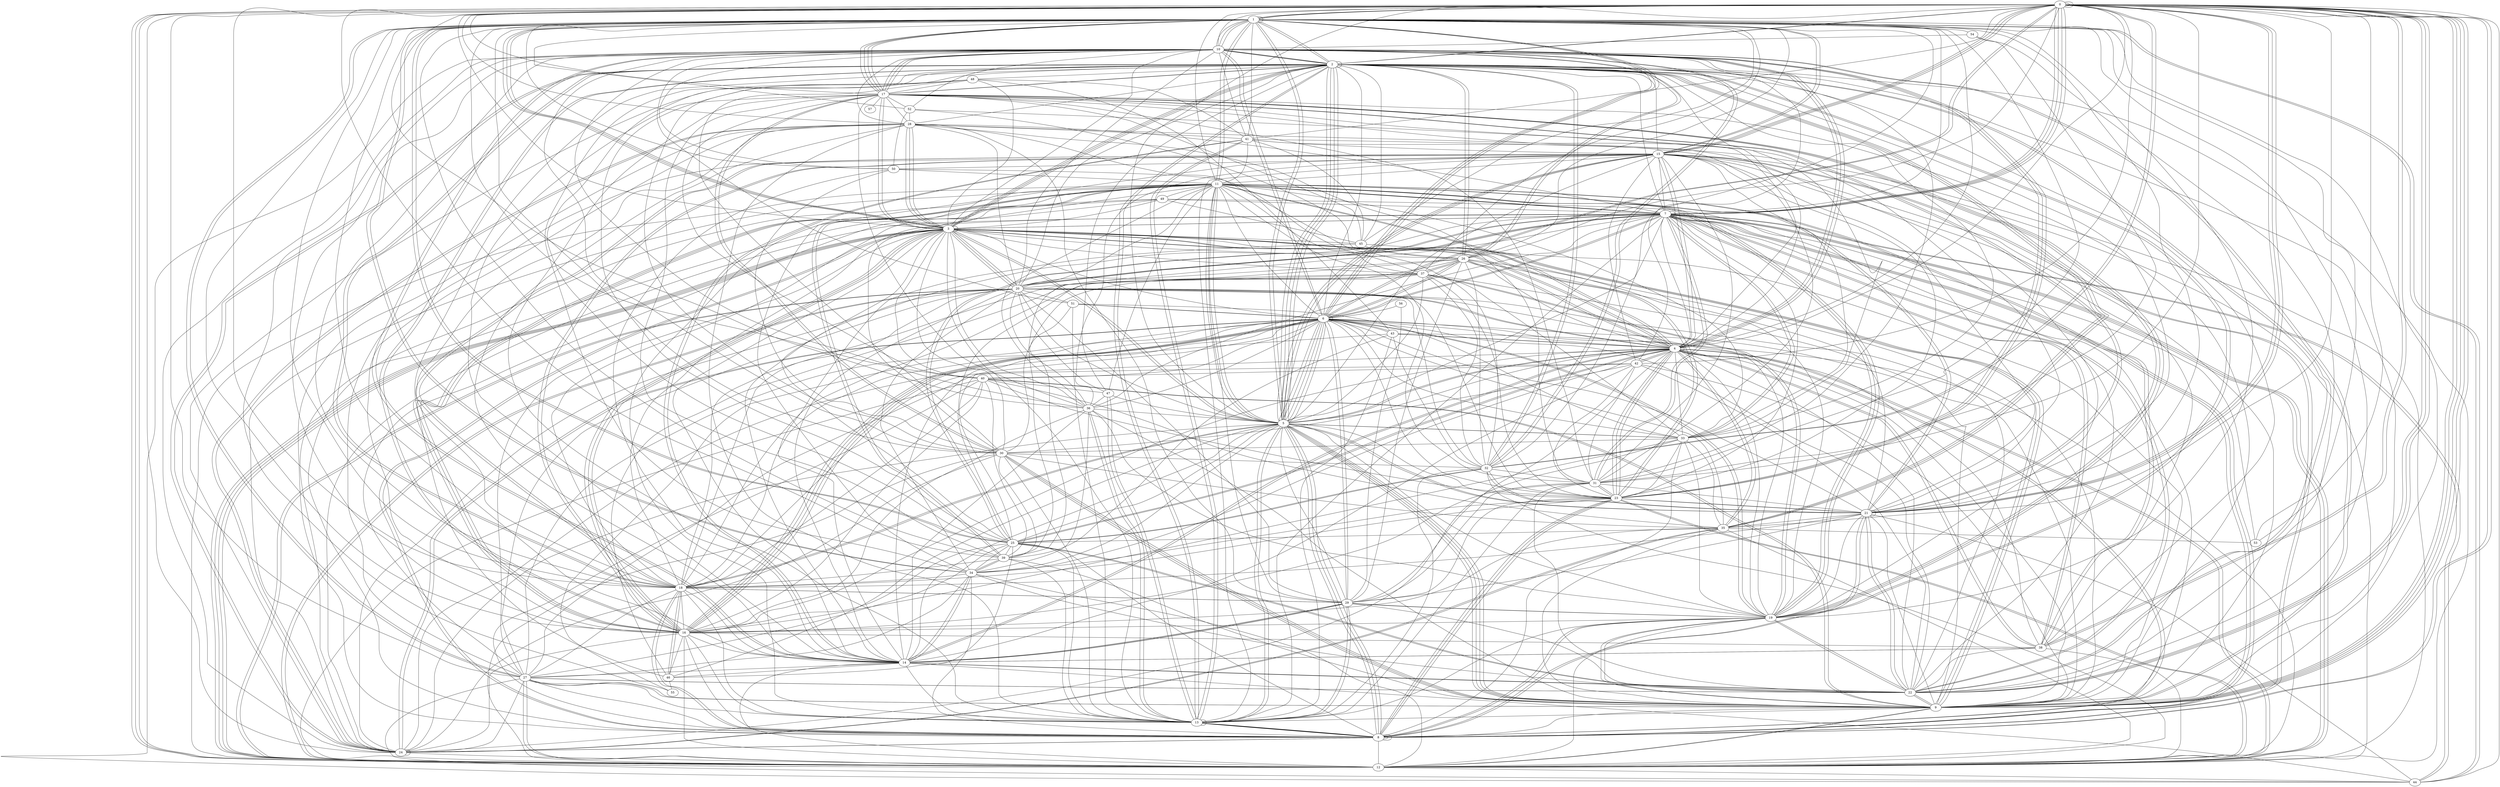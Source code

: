 graph G {
0;
1;
2;
3;
4;
5;
6;
7;
8;
9;
10;
11;
12;
13;
14;
15;
16;
17;
18;
19;
20;
21;
22;
23;
24;
25;
26;
27;
28;
29;
30;
31;
32;
33;
34;
35;
36;
37;
38;
39;
40;
41;
42;
43;
44;
45;
46;
47;
48;
49;
50;
51;
52;
53;
54;
55;
56;
57;
17--31 ;
16--6 ;
40--39 ;
32--21 ;
48--30 ;
24--7 ;
9--45 ;
42--0 ;
27--22 ;
8--4 ;
16--12 ;
28--0 ;
5--3 ;
41--15 ;
27--22 ;
17--57 ;
3--3 ;
25--4 ;
10--17 ;
6--1 ;
29--31 ;
2--19 ;
4--12 ;
48--17 ;
17--10 ;
18--29 ;
8--9 ;
1--17 ;
23--42 ;
13--39 ;
3--10 ;
26--4 ;
10--4 ;
8--23 ;
12--0 ;
39--7 ;
1--19 ;
38--14 ;
7--6 ;
10--51 ;
26--4 ;
11--39 ;
36--19 ;
40--16 ;
2--48 ;
1--9 ;
15--11 ;
23--7 ;
6--4 ;
9--27 ;
19--29 ;
25--6 ;
24--28 ;
12--38 ;
0--18 ;
5--4 ;
22--29 ;
20--4 ;
4--34 ;
34--12 ;
9--12 ;
0--15 ;
39--37 ;
13--41 ;
37--3 ;
30--10 ;
28--3 ;
3--12 ;
2--24 ;
52--28 ;
0--9 ;
24--49 ;
37--18 ;
7--14 ;
18--46 ;
4--19 ;
21--17 ;
23--10 ;
6--14 ;
2--2 ;
9--3 ;
14--41 ;
1--39 ;
4--4 ;
20--32 ;
39--18 ;
32--0 ;
20--3 ;
6--10 ;
47--36 ;
23--20 ;
46--2 ;
46--5 ;
7--13 ;
1--3 ;
13--5 ;
5--1 ;
32--12 ;
34--8 ;
2--10 ;
37--26 ;
5--47 ;
52--21 ;
9--36 ;
11--6 ;
7--12 ;
21--32 ;
26--29 ;
5--6 ;
13--29 ;
34--5 ;
16--6 ;
5--37 ;
16--38 ;
19--11 ;
11--49 ;
9--6 ;
12--7 ;
14--38 ;
5--19 ;
11--37 ;
10--36 ;
0--21 ;
13--11 ;
20--36 ;
9--21 ;
12--3 ;
14--42 ;
29--6 ;
12--4 ;
6--43 ;
13--8 ;
4--10 ;
3--25 ;
30--9 ;
17--3 ;
24--20 ;
14--46 ;
19--37 ;
27--1 ;
54--31 ;
47--13 ;
0--7 ;
2--5 ;
35--40 ;
20--7 ;
25--26 ;
7--25 ;
11--7 ;
19--12 ;
13--17 ;
23--8 ;
26--18 ;
33--37 ;
21--0 ;
4--5 ;
32--50 ;
1--30 ;
14--1 ;
1--26 ;
21--15 ;
34--1 ;
24--35 ;
22--20 ;
16--18 ;
9--5 ;
8--4 ;
24--48 ;
8--8 ;
15--2 ;
13--8 ;
12--44 ;
11--21 ;
28--13 ;
32--25 ;
18--15 ;
17--14 ;
18--21 ;
30--17 ;
2--13 ;
51--33 ;
19--6 ;
14--45 ;
13--29 ;
26--21 ;
5--15 ;
20--29 ;
2--20 ;
0--36 ;
6--5 ;
3--28 ;
10--9 ;
7--44 ;
12--40 ;
4--11 ;
4--14 ;
9--40 ;
0--24 ;
34--39 ;
26--3 ;
40--47 ;
3--4 ;
1--37 ;
6--3 ;
17--33 ;
6--1 ;
24--33 ;
37--20 ;
7--3 ;
8--19 ;
1--54 ;
36--34 ;
15--38 ;
21--23 ;
45--26 ;
10--55 ;
51--6 ;
56--6 ;
28--14 ;
9--4 ;
34--23 ;
29--23 ;
1--10 ;
50--10 ;
36--15 ;
44--21 ;
25--16 ;
23--8 ;
4--42 ;
15--50 ;
2--0 ;
4--42 ;
22--9 ;
6--29 ;
19--37 ;
5--18 ;
3--12 ;
2--21 ;
33--5 ;
13--41 ;
32--31 ;
11--5 ;
1--22 ;
4--0 ;
6--16 ;
46--18 ;
33--4 ;
18--15 ;
45--41 ;
43--12 ;
0--35 ;
7--44 ;
20--18 ;
4--23 ;
46--25 ;
31--11 ;
19--9 ;
4--20 ;
28--41 ;
34--25 ;
23--31 ;
8--15 ;
35--33 ;
11--39 ;
19--20 ;
11--19 ;
6--0 ;
11--29 ;
1--4 ;
5--11 ;
16--33 ;
0--9 ;
9--13 ;
22--2 ;
3--45 ;
3--1 ;
31--41 ;
16--46 ;
2--32 ;
27--8 ;
18--2 ;
16--1 ;
31--15 ;
9--37 ;
35--2 ;
9--17 ;
5--2 ;
24--27 ;
33--19 ;
11--5 ;
42--40 ;
8--12 ;
50--52 ;
8--25 ;
31--1 ;
8--11 ;
33--30 ;
7--20 ;
14--34 ;
15--1 ;
12--2 ;
10--52 ;
21--5 ;
22--19 ;
39--30 ;
38--2 ;
21--17 ;
5--9 ;
45--17 ;
5--33 ;
30--32 ;
39--17 ;
22--14 ;
39--0 ;
4--17 ;
21--11 ;
34--18 ;
2--26 ;
0--0 ;
4--16 ;
10--20 ;
5--18 ;
15--5 ;
24--24 ;
19--17 ;
0--7 ;
24--6 ;
6--36 ;
1--7 ;
40--17 ;
11--7 ;
8--8 ;
14--5 ;
13--2 ;
36--7 ;
42--31 ;
16--28 ;
7--31 ;
24--6 ;
46--55 ;
11--41 ;
6--51 ;
6--19 ;
44--27 ;
33--23 ;
1--11 ;
1--53 ;
0--15 ;
30--9 ;
2--18 ;
18--27 ;
26--20 ;
4--14 ;
13--47 ;
15--23 ;
17--1 ;
5--21 ;
38--0 ;
26--6 ;
18--8 ;
39--43 ;
4--38 ;
5--13 ;
22--34 ;
21--35 ;
9--3 ;
28--7 ;
18--29 ;
4--18 ;
44--1 ;
0--3 ;
12--7 ;
34--2 ;
5--8 ;
54--22 ;
4--26 ;
25--32 ;
0--22 ;
4--23 ;
43--6 ;
9--10 ;
1--45 ;
15--16 ;
12--41 ;
3--30 ;
14--29 ;
35--2 ;
29--14 ;
31--23 ;
23--10 ;
1--0 ;
25--22 ;
26--6 ;
30--13 ;
11--38 ;
15--0 ;
15--5 ;
30--50 ;
14--3 ;
5--15 ;
0--9 ;
3--9 ;
1--10 ;
8--24 ;
23--18 ;
28--24 ;
16--15 ;
19--21 ;
14--22 ;
35--16 ;
3--49 ;
21--8 ;
24--8 ;
19--3 ;
2--32 ;
41--48 ;
22--6 ;
18--6 ;
2--30 ;
5--6 ;
17--1 ;
20--47 ;
19--17 ;
13--43 ;
22--7 ;
8--7 ;
20--12 ;
0--31 ;
6--10 ;
8--0 ;
4--11 ;
18--14 ;
31--7 ;
21--8 ;
17--52 ;
22--19 ;
15--27 ;
8--15 ;
20--5 ;
9--5 ;
31--28 ;
10--26 ;
31--22 ;
13--31 ;
56--29 ;
5--7 ;
23--21 ;
1--32 ;
6--0 ;
43--24 ;
37--28 ;
16--6 ;
3--20 ;
1--10 ;
16--13 ;
0--9 ;
7--6 ;
7--2 ;
35--6 ;
12--23 ;
2--25 ;
3--4 ;
3--48 ;
2--1 ;
17--1 ;
4--10 ;
19--11 ;
4--43 ;
43--4 ;
25--27 ;
8--18 ;
40--18 ;
16--3 ;
11--7 ;
3--13 ;
18--13 ;
35--30 ;
22--0 ;
40--3 ;
1--15 ;
13--13 ;
24--10 ;
49--7 ;
16--3 ;
25--39 ;
3--23 ;
24--16 ;
9--2 ;
7--18 ;
5--6 ;
8--3 ;
19--8 ;
10--44 ;
4--25 ;
35--25 ;
2--3 ;
7--7 ;
10--28 ;
22--9 ;
6--6 ;
21--22 ;
49--45 ;
16--31 ;
5--2 ;
52--26 ;
33--2 ;
0--0 ;
1--2 ;
24--35 ;
7--20 ;
34--1 ;
13--15 ;
29--19 ;
9--5 ;
40--9 ;
7--4 ;
23--4 ;
22--38 ;
12--23 ;
30--4 ;
16--3 ;
44--1 ;
24--30 ;
49--22 ;
41--0 ;
10--42 ;
14--27 ;
54--10 ;
6--27 ;
13--36 ;
10--32 ;
40--23 ;
50--11 ;
20--12 ;
5--42 ;
0--21 ;
8--33 ;
3--7 ;
11--38 ;
29--4 ;
0--38 ;
47--2 ;
4--35 ;
14--41 ;
5--6 ;
2--4 ;
16--36 ;
3--28 ;
3--36 ;
1--6 ;
23--6 ;
0--10 ;
7--8 ;
7--8 ;
51--13 ;
20--34 ;
2--10 ;
1--25 ;
15--33 ;
21--21 ;
2--26 ;
23--3 ;
44--14 ;
43--32 ;
4--35 ;
0--2 ;
11--16 ;
9--12 ;
36--5 ;
25--13 ;
30--11 ;
14--36 ;
41--1 ;
15--12 ;
27--49 ;
12--20 ;
14--29 ;
31--21 ;
0--26 ;
32--13 ;
14--10 ;
36--17 ;
55--6 ;
23--5 ;
23--10 ;
26--37 ;
12--27 ;
21--29 ;
0--5 ;
17--10 ;
0--9 ;
25--22 ;
30--17 ;
7--33 ;
53--0 ;
28--8 ;
4--15 ;
14--10 ;
27--3 ;
0--27 ;
18--1 ;
28--20 ;
7--38 ;
17--2 ;
29--28 ;
2--6 ;
39--34 ;
5--2 ;
10--2 ;
3--5 ;
7--25 ;
3--1 ;
16--14 ;
2--17 ;
3--17 ;
10--26 ;
10--18 ;
28--18 ;
11--33 ;
46--37 ;
34--14 ;
4--38 ;
1--1 ;
44--0 ;
14--12 ;
34--15 ;
38--7 ;
9--35 ;
6--40 ;
24--11 ;
32--37 ;
11--20 ;
12--11 ;
13--36 ;
2--16 ;
0--12 ;
11--47 ;
19--28 ;
32--10 ;
31--10 ;
43--48 ;
0--7 ;
5--24 ;
7--53 ;
2--45 ;
41--10 ;
19--17 ;
20--27 ;
2--22 ;
48--25 ;
14--13 ;
2--28 ;
1--21 ;
0--12 ;
9--19 ;
7--22 ;
11--1 ;
27--9 ;
12--27 ;
5--8 ;
1--0 ;
24--8 ;
42--22 ;
0--1 ;
18--49 ;
1--40 ;
12--35 ;
20--3 ;
20--51 ;
9--7 ;
13--8 ;
20--12 ;
8--5 ;
27--42 ;
1--25 ;
13--27 ;
52--1 ;
16--11 ;
5--29 ;
9--39 ;
27--34 ;
16--8 ;
6--33 ;
0--7 ;
13--8 ;
8--40 ;
0--32 ;
11--0 ;
8--3 ;
22--14 ;
7--15 ;
19--13 ;
15--42 ;
19--2 ;
26--9 ;
22--4 ;
21--22 ;
14--50 ;
2--3 ;
11--16 ;
11--36 ;
9--42 ;
9--30 ;
2--16 ;
26--32 ;
51--30 ;
3--12 ;
16--10 ;
33--7 ;
1--50 ;
17--0 ;
6--21 ;
15--9 ;
17--28 ;
2--3 ;
24--12 ;
2--24 ;
15--4 ;
19--16 ;
2--35 ;
1--5 ;
35--53 ;
25--5 ;
20--14 ;
0--8 ;
38--6 ;
23--37 ;
1--27 ;
30--12 ;
22--0 ;
}
